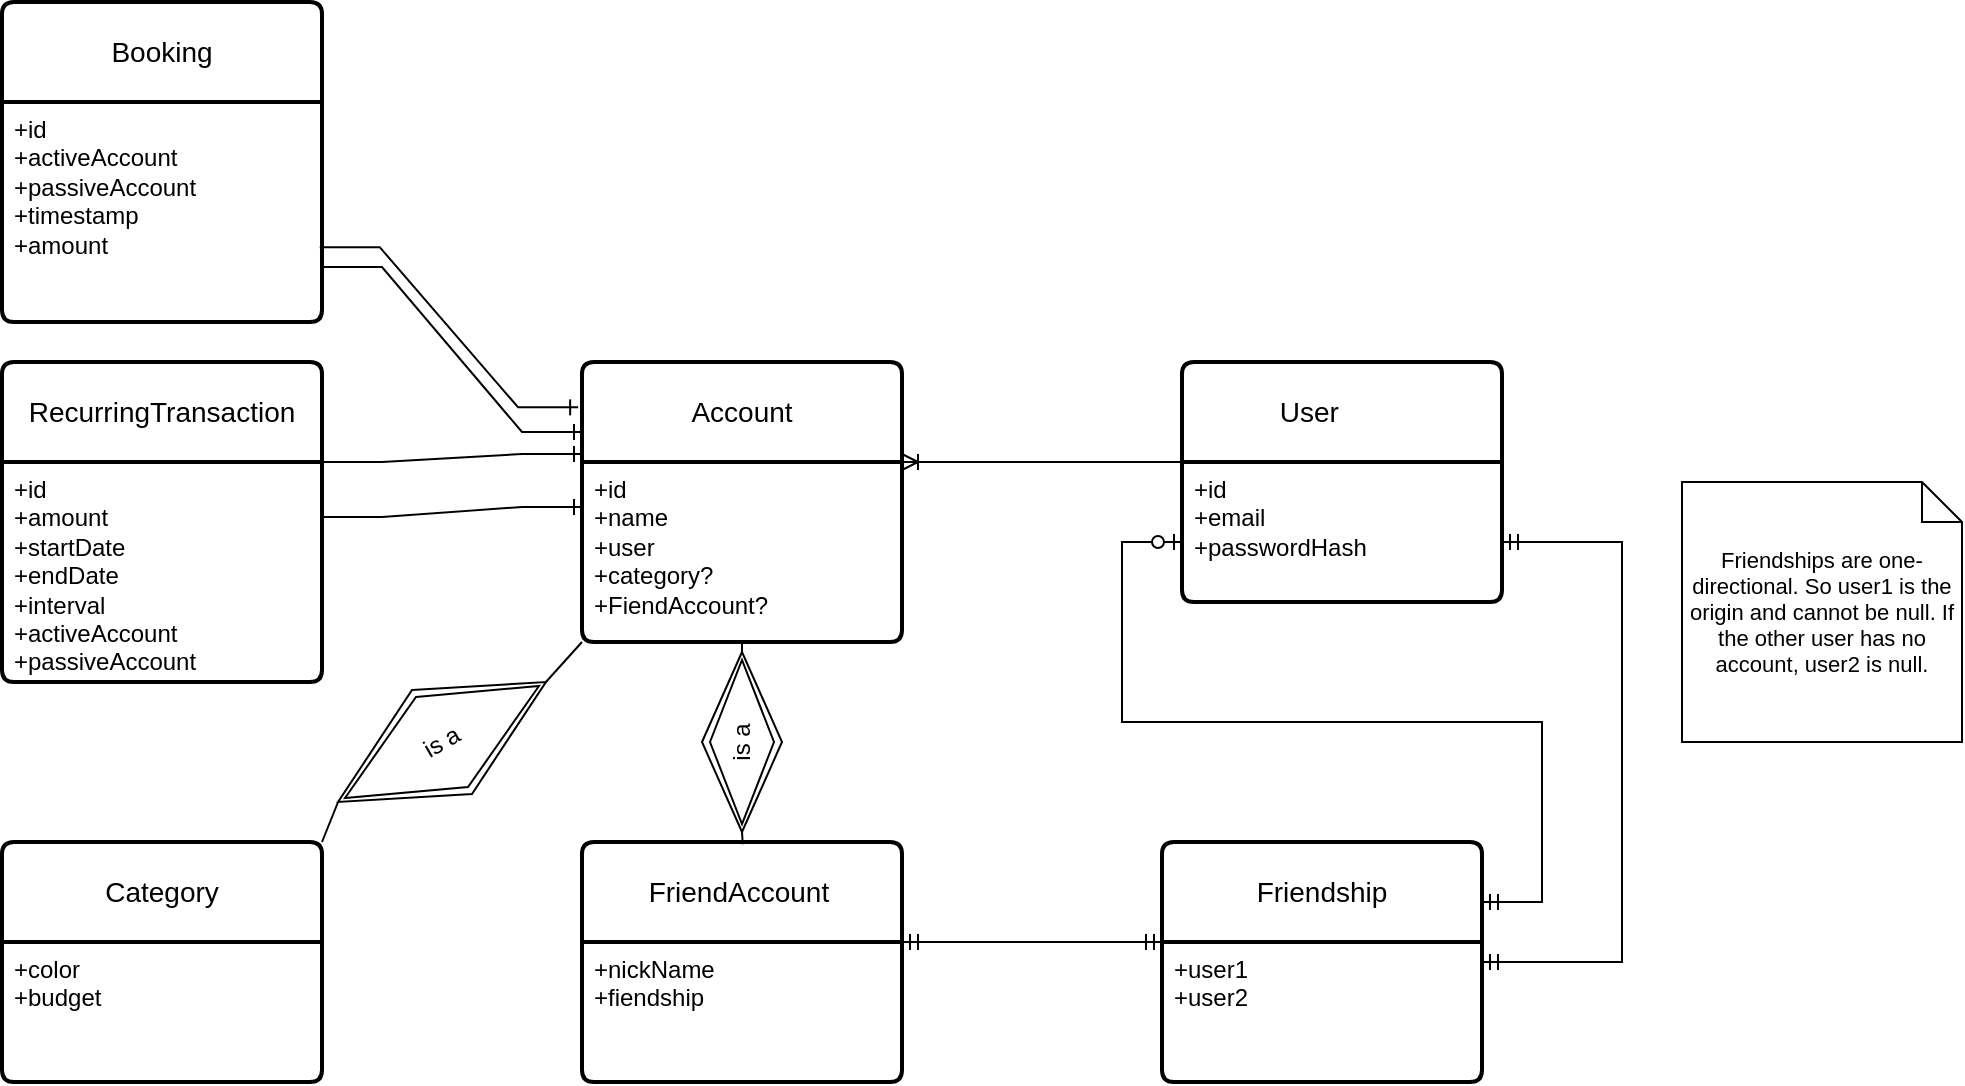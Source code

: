 <mxfile version="22.1.0" type="device">
  <diagram name="Page-1" id="ehSt8R9H32do8KLfPBsX">
    <mxGraphModel dx="1288" dy="612" grid="1" gridSize="10" guides="1" tooltips="1" connect="1" arrows="1" fold="1" page="1" pageScale="1" pageWidth="827" pageHeight="1169" math="0" shadow="0">
      <root>
        <mxCell id="0" />
        <mxCell id="1" parent="0" />
        <mxCell id="CVNf-LmkE8wl2xfzt6kp-32" style="edgeStyle=none;shape=connector;rounded=0;orthogonalLoop=1;jettySize=auto;html=1;exitX=0.5;exitY=1;exitDx=0;exitDy=0;entryX=1;entryY=0.5;entryDx=0;entryDy=0;labelBackgroundColor=default;strokeColor=default;align=center;verticalAlign=middle;fontFamily=Helvetica;fontSize=11;fontColor=default;endArrow=none;endFill=0;" edge="1" parent="1" source="CVNf-LmkE8wl2xfzt6kp-1" target="CVNf-LmkE8wl2xfzt6kp-31">
          <mxGeometry relative="1" as="geometry" />
        </mxCell>
        <mxCell id="CVNf-LmkE8wl2xfzt6kp-1" value="Account" style="swimlane;childLayout=stackLayout;horizontal=1;startSize=50;horizontalStack=0;rounded=1;fontSize=14;fontStyle=0;strokeWidth=2;resizeParent=0;resizeLast=1;shadow=0;dashed=0;align=center;arcSize=4;whiteSpace=wrap;html=1;" vertex="1" parent="1">
          <mxGeometry x="350" y="230" width="160" height="140" as="geometry">
            <mxRectangle x="350" y="230" width="90" height="50" as="alternateBounds" />
          </mxGeometry>
        </mxCell>
        <mxCell id="CVNf-LmkE8wl2xfzt6kp-2" value="+id&lt;br&gt;+name&lt;br&gt;+user&lt;br&gt;+category?&lt;br&gt;+FiendAccount?&lt;br&gt;" style="align=left;strokeColor=none;fillColor=none;spacingLeft=4;fontSize=12;verticalAlign=top;resizable=0;rotatable=0;part=1;html=1;" vertex="1" parent="CVNf-LmkE8wl2xfzt6kp-1">
          <mxGeometry y="50" width="160" height="90" as="geometry" />
        </mxCell>
        <mxCell id="CVNf-LmkE8wl2xfzt6kp-4" style="edgeStyle=orthogonalEdgeStyle;rounded=0;orthogonalLoop=1;jettySize=auto;html=1;exitX=0.5;exitY=1;exitDx=0;exitDy=0;" edge="1" parent="CVNf-LmkE8wl2xfzt6kp-1" source="CVNf-LmkE8wl2xfzt6kp-2" target="CVNf-LmkE8wl2xfzt6kp-2">
          <mxGeometry relative="1" as="geometry" />
        </mxCell>
        <mxCell id="CVNf-LmkE8wl2xfzt6kp-5" value="User&lt;span style=&quot;white-space: pre;&quot;&gt;&#x9;&lt;/span&gt;" style="swimlane;childLayout=stackLayout;horizontal=1;startSize=50;horizontalStack=0;rounded=1;fontSize=14;fontStyle=0;strokeWidth=2;resizeParent=0;resizeLast=1;shadow=0;dashed=0;align=center;arcSize=4;whiteSpace=wrap;html=1;" vertex="1" parent="1">
          <mxGeometry x="650" y="230" width="160" height="120" as="geometry" />
        </mxCell>
        <mxCell id="CVNf-LmkE8wl2xfzt6kp-6" value="+id&lt;br&gt;+email&lt;br&gt;+passwordHash&lt;br&gt;" style="align=left;strokeColor=none;fillColor=none;spacingLeft=4;fontSize=12;verticalAlign=top;resizable=0;rotatable=0;part=1;html=1;" vertex="1" parent="CVNf-LmkE8wl2xfzt6kp-5">
          <mxGeometry y="50" width="160" height="70" as="geometry" />
        </mxCell>
        <mxCell id="CVNf-LmkE8wl2xfzt6kp-8" value="" style="edgeStyle=entityRelationEdgeStyle;fontSize=12;html=1;endArrow=ERoneToMany;rounded=0;exitX=0;exitY=0;exitDx=0;exitDy=0;entryX=1;entryY=0;entryDx=0;entryDy=0;" edge="1" parent="1" source="CVNf-LmkE8wl2xfzt6kp-6" target="CVNf-LmkE8wl2xfzt6kp-2">
          <mxGeometry width="100" height="100" relative="1" as="geometry">
            <mxPoint x="440" y="620" as="sourcePoint" />
            <mxPoint x="540" y="520" as="targetPoint" />
            <Array as="points">
              <mxPoint x="650" y="280" />
            </Array>
          </mxGeometry>
        </mxCell>
        <mxCell id="CVNf-LmkE8wl2xfzt6kp-9" value="Category" style="swimlane;childLayout=stackLayout;horizontal=1;startSize=50;horizontalStack=0;rounded=1;fontSize=14;fontStyle=0;strokeWidth=2;resizeParent=0;resizeLast=1;shadow=0;dashed=0;align=center;arcSize=4;whiteSpace=wrap;html=1;" vertex="1" parent="1">
          <mxGeometry x="60" y="470" width="160" height="120" as="geometry" />
        </mxCell>
        <mxCell id="CVNf-LmkE8wl2xfzt6kp-10" value="+color&lt;br&gt;+budget" style="align=left;strokeColor=none;fillColor=none;spacingLeft=4;fontSize=12;verticalAlign=top;resizable=0;rotatable=0;part=1;html=1;" vertex="1" parent="CVNf-LmkE8wl2xfzt6kp-9">
          <mxGeometry y="50" width="160" height="70" as="geometry" />
        </mxCell>
        <mxCell id="CVNf-LmkE8wl2xfzt6kp-14" style="edgeStyle=none;shape=connector;rounded=0;orthogonalLoop=1;jettySize=auto;html=1;exitX=0;exitY=0.5;exitDx=0;exitDy=0;entryX=1;entryY=0;entryDx=0;entryDy=0;labelBackgroundColor=default;strokeColor=default;align=center;verticalAlign=middle;fontFamily=Helvetica;fontSize=11;fontColor=default;endArrow=none;endFill=0;" edge="1" parent="1" source="CVNf-LmkE8wl2xfzt6kp-11" target="CVNf-LmkE8wl2xfzt6kp-9">
          <mxGeometry relative="1" as="geometry" />
        </mxCell>
        <mxCell id="CVNf-LmkE8wl2xfzt6kp-11" value="is a" style="shape=rhombus;double=1;perimeter=rhombusPerimeter;whiteSpace=wrap;html=1;align=center;rotation=-30;" vertex="1" parent="1">
          <mxGeometry x="220" y="390" width="120" height="60" as="geometry" />
        </mxCell>
        <mxCell id="CVNf-LmkE8wl2xfzt6kp-13" style="rounded=0;orthogonalLoop=1;html=1;exitX=0;exitY=1;exitDx=0;exitDy=0;entryX=1;entryY=0.5;entryDx=0;entryDy=0;endArrow=none;endFill=0;" edge="1" parent="1" source="CVNf-LmkE8wl2xfzt6kp-2" target="CVNf-LmkE8wl2xfzt6kp-11">
          <mxGeometry relative="1" as="geometry">
            <Array as="points" />
          </mxGeometry>
        </mxCell>
        <mxCell id="CVNf-LmkE8wl2xfzt6kp-15" value="RecurringTransaction" style="swimlane;childLayout=stackLayout;horizontal=1;startSize=50;horizontalStack=0;rounded=1;fontSize=14;fontStyle=0;strokeWidth=2;resizeParent=0;resizeLast=1;shadow=0;dashed=0;align=center;arcSize=4;whiteSpace=wrap;html=1;fontFamily=Helvetica;fontColor=default;" vertex="1" parent="1">
          <mxGeometry x="60" y="230" width="160" height="160" as="geometry" />
        </mxCell>
        <mxCell id="CVNf-LmkE8wl2xfzt6kp-16" value="+id&lt;br&gt;+amount&lt;br&gt;+startDate&lt;br&gt;+endDate&lt;br&gt;+interval&lt;br&gt;+activeAccount&lt;br&gt;+passiveAccount" style="align=left;strokeColor=none;fillColor=none;spacingLeft=4;fontSize=12;verticalAlign=top;resizable=0;rotatable=0;part=1;html=1;fontFamily=Helvetica;fontColor=default;" vertex="1" parent="CVNf-LmkE8wl2xfzt6kp-15">
          <mxGeometry y="50" width="160" height="110" as="geometry" />
        </mxCell>
        <mxCell id="CVNf-LmkE8wl2xfzt6kp-17" value="" style="edgeStyle=entityRelationEdgeStyle;fontSize=12;html=1;endArrow=ERone;endFill=1;rounded=0;labelBackgroundColor=default;strokeColor=default;align=center;verticalAlign=middle;fontFamily=Helvetica;fontColor=default;shape=connector;exitX=1;exitY=0;exitDx=0;exitDy=0;" edge="1" parent="1" source="CVNf-LmkE8wl2xfzt6kp-16">
          <mxGeometry width="100" height="100" relative="1" as="geometry">
            <mxPoint x="110" y="320" as="sourcePoint" />
            <mxPoint x="350" y="276" as="targetPoint" />
          </mxGeometry>
        </mxCell>
        <mxCell id="CVNf-LmkE8wl2xfzt6kp-18" value="" style="edgeStyle=entityRelationEdgeStyle;fontSize=12;html=1;endArrow=ERone;endFill=1;rounded=0;labelBackgroundColor=default;strokeColor=default;align=center;verticalAlign=middle;fontFamily=Helvetica;fontColor=default;shape=connector;exitX=1;exitY=0.25;exitDx=0;exitDy=0;entryX=0;entryY=0.25;entryDx=0;entryDy=0;" edge="1" parent="1" source="CVNf-LmkE8wl2xfzt6kp-16" target="CVNf-LmkE8wl2xfzt6kp-2">
          <mxGeometry width="100" height="100" relative="1" as="geometry">
            <mxPoint x="100" y="400" as="sourcePoint" />
            <mxPoint x="200" y="300" as="targetPoint" />
          </mxGeometry>
        </mxCell>
        <mxCell id="CVNf-LmkE8wl2xfzt6kp-19" value="FriendAccount&lt;span style=&quot;white-space: pre;&quot;&gt;&#x9;&lt;/span&gt;" style="swimlane;childLayout=stackLayout;horizontal=1;startSize=50;horizontalStack=0;rounded=1;fontSize=14;fontStyle=0;strokeWidth=2;resizeParent=0;resizeLast=1;shadow=0;dashed=0;align=center;arcSize=4;whiteSpace=wrap;html=1;" vertex="1" parent="1">
          <mxGeometry x="350" y="470" width="160" height="120" as="geometry" />
        </mxCell>
        <mxCell id="CVNf-LmkE8wl2xfzt6kp-20" value="+nickName&lt;br&gt;+fiendship" style="align=left;strokeColor=none;fillColor=none;spacingLeft=4;fontSize=12;verticalAlign=top;resizable=0;rotatable=0;part=1;html=1;" vertex="1" parent="CVNf-LmkE8wl2xfzt6kp-19">
          <mxGeometry y="50" width="160" height="70" as="geometry" />
        </mxCell>
        <mxCell id="CVNf-LmkE8wl2xfzt6kp-21" value="Friendship" style="swimlane;childLayout=stackLayout;horizontal=1;startSize=50;horizontalStack=0;rounded=1;fontSize=14;fontStyle=0;strokeWidth=2;resizeParent=0;resizeLast=1;shadow=0;dashed=0;align=center;arcSize=4;whiteSpace=wrap;html=1;" vertex="1" parent="1">
          <mxGeometry x="640" y="470" width="160" height="120" as="geometry" />
        </mxCell>
        <mxCell id="CVNf-LmkE8wl2xfzt6kp-22" value="+user1&lt;br&gt;+user2" style="align=left;strokeColor=none;fillColor=none;spacingLeft=4;fontSize=12;verticalAlign=top;resizable=0;rotatable=0;part=1;html=1;" vertex="1" parent="CVNf-LmkE8wl2xfzt6kp-21">
          <mxGeometry y="50" width="160" height="70" as="geometry" />
        </mxCell>
        <mxCell id="CVNf-LmkE8wl2xfzt6kp-25" value="" style="edgeStyle=entityRelationEdgeStyle;fontSize=12;html=1;endArrow=ERzeroToOne;startArrow=ERmandOne;rounded=0;labelBackgroundColor=default;strokeColor=default;align=center;verticalAlign=middle;fontFamily=Helvetica;fontColor=default;shape=connector;exitX=1;exitY=0.25;exitDx=0;exitDy=0;" edge="1" parent="1" source="CVNf-LmkE8wl2xfzt6kp-21">
          <mxGeometry width="100" height="100" relative="1" as="geometry">
            <mxPoint x="860" y="480" as="sourcePoint" />
            <mxPoint x="650" y="320" as="targetPoint" />
            <Array as="points">
              <mxPoint x="770" y="430" />
            </Array>
          </mxGeometry>
        </mxCell>
        <mxCell id="CVNf-LmkE8wl2xfzt6kp-28" value="" style="edgeStyle=elbowEdgeStyle;fontSize=12;html=1;endArrow=ERmandOne;startArrow=ERmandOne;rounded=0;labelBackgroundColor=default;strokeColor=default;align=center;verticalAlign=middle;fontFamily=Helvetica;fontColor=default;shape=connector;exitX=1;exitY=0.5;exitDx=0;exitDy=0;entryX=1;entryY=0.75;entryDx=0;entryDy=0;" edge="1" parent="1" source="CVNf-LmkE8wl2xfzt6kp-21" target="CVNf-LmkE8wl2xfzt6kp-5">
          <mxGeometry width="100" height="100" relative="1" as="geometry">
            <mxPoint x="330" y="440" as="sourcePoint" />
            <mxPoint x="430" y="340" as="targetPoint" />
            <Array as="points">
              <mxPoint x="870" y="420" />
            </Array>
          </mxGeometry>
        </mxCell>
        <mxCell id="CVNf-LmkE8wl2xfzt6kp-29" value="Friendships are one-directional. So user1 is the origin and cannot be null. If the other user has no account, user2 is null." style="shape=note;size=20;whiteSpace=wrap;html=1;fontFamily=Helvetica;fontSize=11;fontColor=default;" vertex="1" parent="1">
          <mxGeometry x="900" y="290" width="140" height="130" as="geometry" />
        </mxCell>
        <mxCell id="CVNf-LmkE8wl2xfzt6kp-30" value="" style="edgeStyle=entityRelationEdgeStyle;fontSize=12;html=1;endArrow=ERmandOne;startArrow=ERmandOne;rounded=0;labelBackgroundColor=default;strokeColor=default;align=center;verticalAlign=middle;fontFamily=Helvetica;fontColor=default;shape=connector;entryX=0;entryY=0;entryDx=0;entryDy=0;exitX=1;exitY=0;exitDx=0;exitDy=0;" edge="1" parent="1" source="CVNf-LmkE8wl2xfzt6kp-20" target="CVNf-LmkE8wl2xfzt6kp-22">
          <mxGeometry width="100" height="100" relative="1" as="geometry">
            <mxPoint x="340" y="700" as="sourcePoint" />
            <mxPoint x="440" y="600" as="targetPoint" />
          </mxGeometry>
        </mxCell>
        <mxCell id="CVNf-LmkE8wl2xfzt6kp-31" value="is a" style="shape=rhombus;double=1;perimeter=rhombusPerimeter;whiteSpace=wrap;html=1;align=center;rotation=-90;" vertex="1" parent="1">
          <mxGeometry x="385" y="400" width="90" height="40" as="geometry" />
        </mxCell>
        <mxCell id="CVNf-LmkE8wl2xfzt6kp-33" style="edgeStyle=none;shape=connector;rounded=0;orthogonalLoop=1;jettySize=auto;html=1;exitX=0;exitY=0.5;exitDx=0;exitDy=0;entryX=-0.068;entryY=0.51;entryDx=0;entryDy=0;entryPerimeter=0;labelBackgroundColor=default;strokeColor=default;align=center;verticalAlign=middle;fontFamily=Helvetica;fontSize=11;fontColor=default;endArrow=none;endFill=0;" edge="1" parent="1" source="CVNf-LmkE8wl2xfzt6kp-31" target="CVNf-LmkE8wl2xfzt6kp-31">
          <mxGeometry relative="1" as="geometry" />
        </mxCell>
        <mxCell id="CVNf-LmkE8wl2xfzt6kp-34" value="Booking" style="swimlane;childLayout=stackLayout;horizontal=1;startSize=50;horizontalStack=0;rounded=1;fontSize=14;fontStyle=0;strokeWidth=2;resizeParent=0;resizeLast=1;shadow=0;dashed=0;align=center;arcSize=4;whiteSpace=wrap;html=1;fontFamily=Helvetica;fontColor=default;" vertex="1" parent="1">
          <mxGeometry x="60" y="50" width="160" height="160" as="geometry" />
        </mxCell>
        <mxCell id="CVNf-LmkE8wl2xfzt6kp-35" value="+id&lt;br&gt;+activeAccount&lt;br&gt;+passiveAccount&lt;br&gt;+timestamp&lt;br&gt;+amount" style="align=left;strokeColor=none;fillColor=none;spacingLeft=4;fontSize=12;verticalAlign=top;resizable=0;rotatable=0;part=1;html=1;fontFamily=Helvetica;fontColor=default;" vertex="1" parent="CVNf-LmkE8wl2xfzt6kp-34">
          <mxGeometry y="50" width="160" height="110" as="geometry" />
        </mxCell>
        <mxCell id="CVNf-LmkE8wl2xfzt6kp-36" value="" style="edgeStyle=entityRelationEdgeStyle;fontSize=12;html=1;endArrow=ERone;endFill=1;rounded=0;labelBackgroundColor=default;strokeColor=default;align=center;verticalAlign=middle;fontFamily=Helvetica;fontColor=default;shape=connector;exitX=1;exitY=0.75;exitDx=0;exitDy=0;entryX=0;entryY=0.25;entryDx=0;entryDy=0;" edge="1" parent="1" source="CVNf-LmkE8wl2xfzt6kp-35" target="CVNf-LmkE8wl2xfzt6kp-1">
          <mxGeometry width="100" height="100" relative="1" as="geometry">
            <mxPoint x="230" y="318" as="sourcePoint" />
            <mxPoint x="360" y="313" as="targetPoint" />
          </mxGeometry>
        </mxCell>
        <mxCell id="CVNf-LmkE8wl2xfzt6kp-37" value="" style="edgeStyle=entityRelationEdgeStyle;fontSize=12;html=1;endArrow=ERone;endFill=1;rounded=0;labelBackgroundColor=default;strokeColor=default;align=center;verticalAlign=middle;fontFamily=Helvetica;fontColor=default;shape=connector;entryX=-0.012;entryY=0.162;entryDx=0;entryDy=0;entryPerimeter=0;exitX=0.993;exitY=0.66;exitDx=0;exitDy=0;exitPerimeter=0;" edge="1" parent="1" source="CVNf-LmkE8wl2xfzt6kp-35" target="CVNf-LmkE8wl2xfzt6kp-1">
          <mxGeometry width="100" height="100" relative="1" as="geometry">
            <mxPoint x="224" y="175" as="sourcePoint" />
            <mxPoint x="360" y="275" as="targetPoint" />
          </mxGeometry>
        </mxCell>
      </root>
    </mxGraphModel>
  </diagram>
</mxfile>
